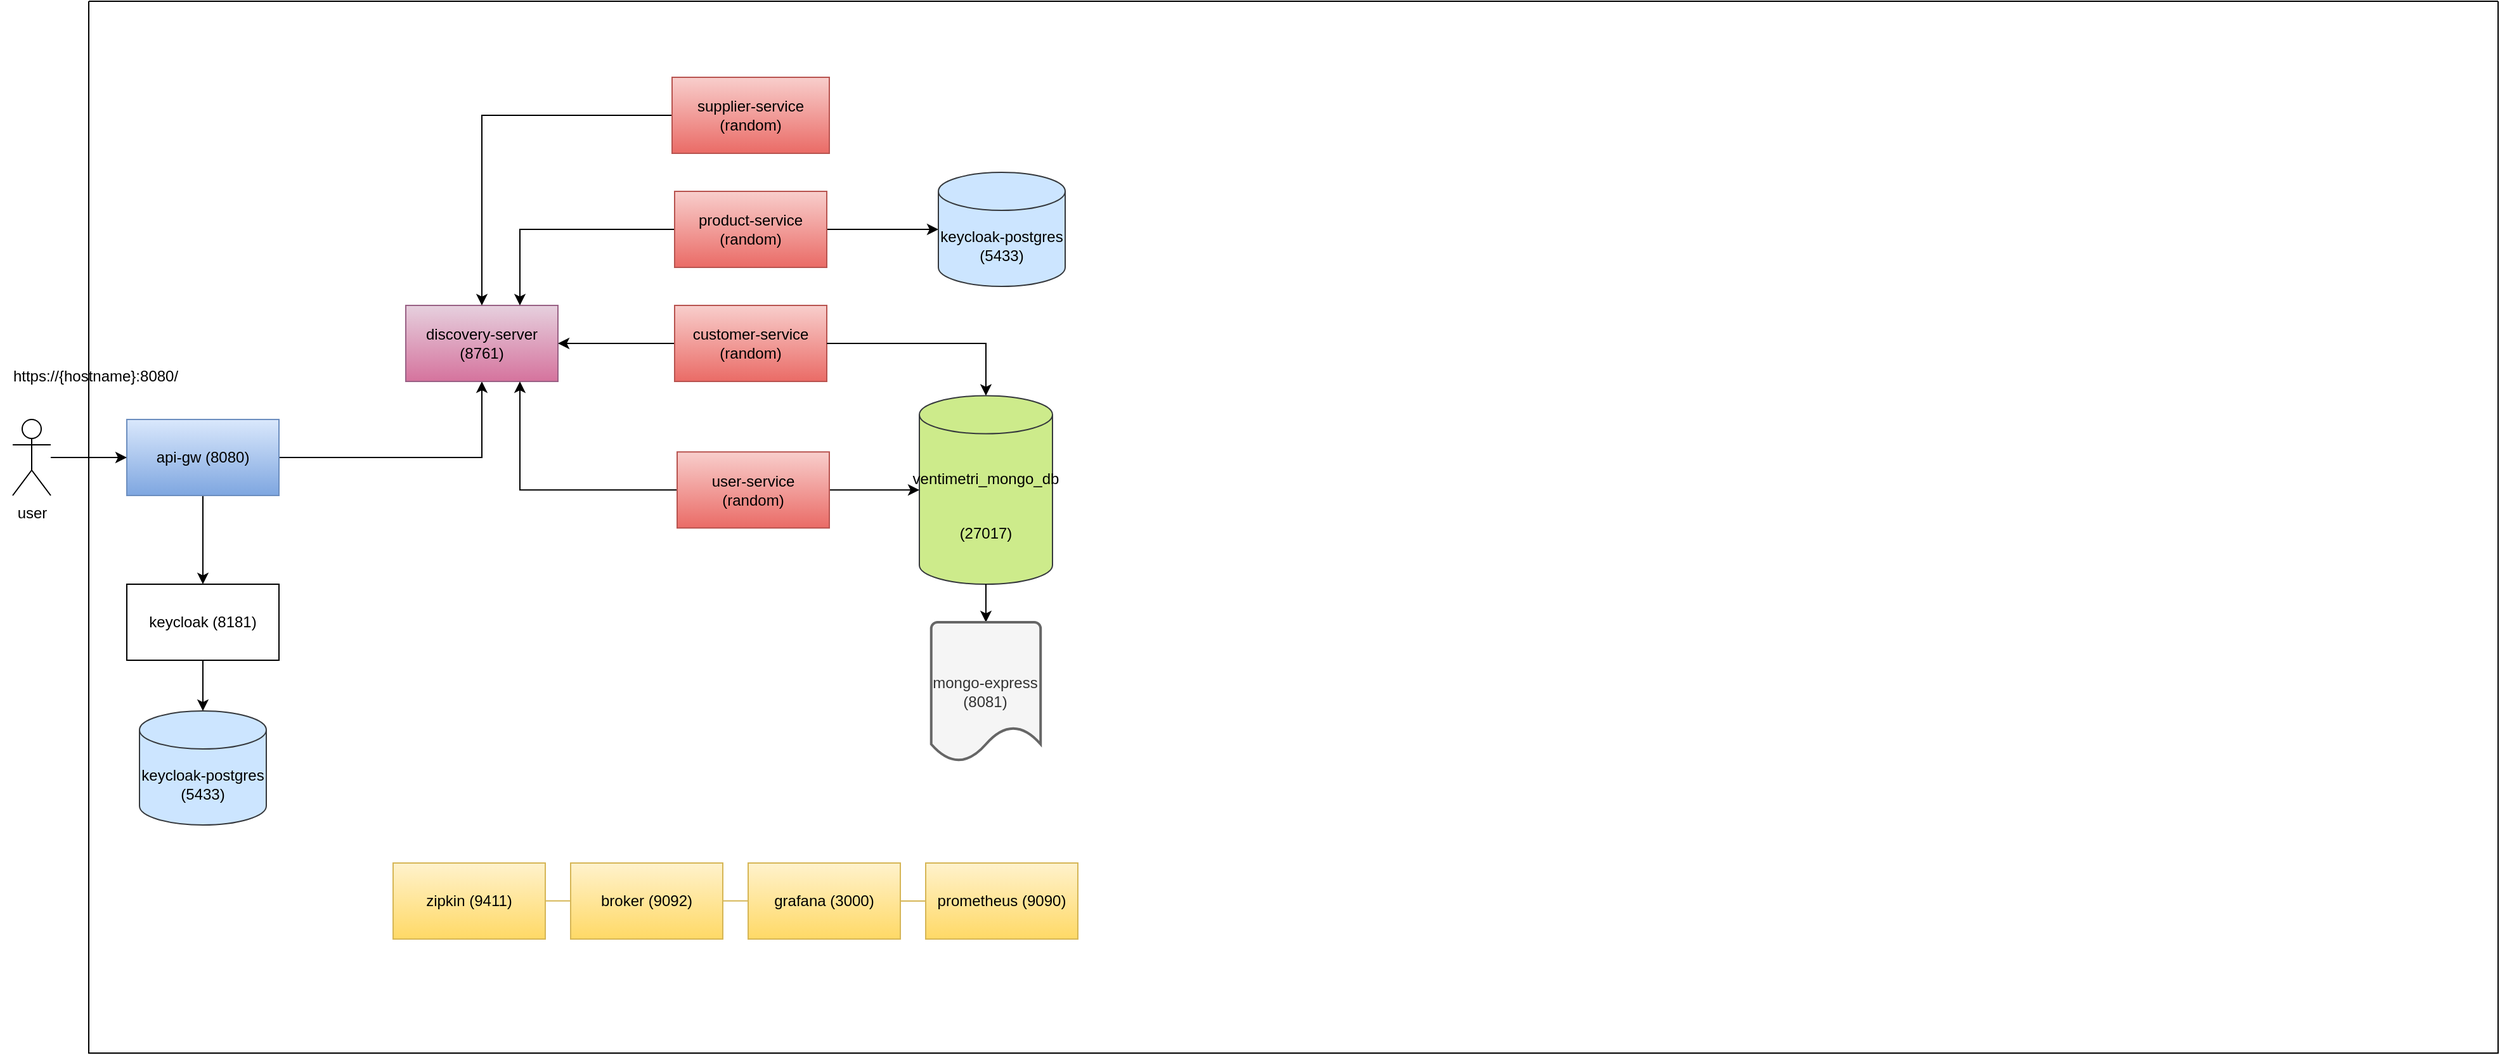 <mxfile version="22.0.6" type="github">
  <diagram name="Page-1" id="3L_BJHFlt_Xqs4L_v1Af">
    <mxGraphModel dx="2336" dy="1958" grid="1" gridSize="10" guides="1" tooltips="1" connect="1" arrows="1" fold="1" page="1" pageScale="1" pageWidth="827" pageHeight="1169" math="0" shadow="0">
      <root>
        <mxCell id="0" />
        <mxCell id="1" parent="0" />
        <mxCell id="LZMtIkJjisC_x56uzXUe-4" style="edgeStyle=orthogonalEdgeStyle;rounded=0;orthogonalLoop=1;jettySize=auto;html=1;exitX=0.5;exitY=1;exitDx=0;exitDy=0;entryX=0.5;entryY=0;entryDx=0;entryDy=0;" edge="1" parent="1" source="LZMtIkJjisC_x56uzXUe-1" target="LZMtIkJjisC_x56uzXUe-3">
          <mxGeometry relative="1" as="geometry" />
        </mxCell>
        <mxCell id="LZMtIkJjisC_x56uzXUe-11" style="edgeStyle=orthogonalEdgeStyle;rounded=0;orthogonalLoop=1;jettySize=auto;html=1;exitX=1;exitY=0.5;exitDx=0;exitDy=0;entryX=0.5;entryY=1;entryDx=0;entryDy=0;" edge="1" parent="1" source="LZMtIkJjisC_x56uzXUe-1" target="LZMtIkJjisC_x56uzXUe-5">
          <mxGeometry relative="1" as="geometry" />
        </mxCell>
        <mxCell id="LZMtIkJjisC_x56uzXUe-1" value="api-gw (8080)" style="rounded=0;whiteSpace=wrap;html=1;fillColor=#dae8fc;strokeColor=#6c8ebf;gradientColor=#7ea6e0;" vertex="1" parent="1">
          <mxGeometry x="-140" y="60" width="120" height="60" as="geometry" />
        </mxCell>
        <mxCell id="LZMtIkJjisC_x56uzXUe-2" value="" style="endArrow=classic;html=1;rounded=0;" edge="1" parent="1">
          <mxGeometry width="50" height="50" relative="1" as="geometry">
            <mxPoint x="-200" y="90" as="sourcePoint" />
            <mxPoint x="-140" y="90" as="targetPoint" />
          </mxGeometry>
        </mxCell>
        <mxCell id="LZMtIkJjisC_x56uzXUe-3" value="keycloak (8181)" style="rounded=0;whiteSpace=wrap;html=1;" vertex="1" parent="1">
          <mxGeometry x="-140" y="190" width="120" height="60" as="geometry" />
        </mxCell>
        <mxCell id="LZMtIkJjisC_x56uzXUe-5" value="discovery-server (8761)" style="rounded=0;whiteSpace=wrap;html=1;fillColor=#e6d0de;strokeColor=#996185;gradientColor=#d5739d;" vertex="1" parent="1">
          <mxGeometry x="80" y="-30" width="120" height="60" as="geometry" />
        </mxCell>
        <mxCell id="LZMtIkJjisC_x56uzXUe-6" value="keycloak-postgres (5433)" style="shape=cylinder3;whiteSpace=wrap;html=1;boundedLbl=1;backgroundOutline=1;size=15;fillColor=#cce5ff;strokeColor=#36393d;" vertex="1" parent="1">
          <mxGeometry x="-130" y="290" width="100" height="90" as="geometry" />
        </mxCell>
        <mxCell id="LZMtIkJjisC_x56uzXUe-7" style="edgeStyle=orthogonalEdgeStyle;rounded=0;orthogonalLoop=1;jettySize=auto;html=1;exitX=0.5;exitY=1;exitDx=0;exitDy=0;entryX=0.5;entryY=0;entryDx=0;entryDy=0;entryPerimeter=0;" edge="1" parent="1" source="LZMtIkJjisC_x56uzXUe-3" target="LZMtIkJjisC_x56uzXUe-6">
          <mxGeometry relative="1" as="geometry" />
        </mxCell>
        <mxCell id="LZMtIkJjisC_x56uzXUe-9" style="edgeStyle=orthogonalEdgeStyle;rounded=0;orthogonalLoop=1;jettySize=auto;html=1;exitX=0;exitY=0.5;exitDx=0;exitDy=0;entryX=0;entryY=0.5;entryDx=0;entryDy=0;entryPerimeter=0;fillColor=#f8cecc;strokeColor=#b85450;gradientColor=#ea6b66;" edge="1" parent="1" source="LZMtIkJjisC_x56uzXUe-8" target="LZMtIkJjisC_x56uzXUe-8">
          <mxGeometry relative="1" as="geometry" />
        </mxCell>
        <mxCell id="LZMtIkJjisC_x56uzXUe-10" style="edgeStyle=orthogonalEdgeStyle;rounded=0;orthogonalLoop=1;jettySize=auto;html=1;exitX=0;exitY=0.5;exitDx=0;exitDy=0;entryX=1;entryY=0.5;entryDx=0;entryDy=0;" edge="1" parent="1" source="LZMtIkJjisC_x56uzXUe-8" target="LZMtIkJjisC_x56uzXUe-5">
          <mxGeometry relative="1" as="geometry" />
        </mxCell>
        <mxCell id="LZMtIkJjisC_x56uzXUe-8" value="customer-service (random)" style="rounded=0;whiteSpace=wrap;html=1;fillColor=#f8cecc;strokeColor=#b85450;gradientColor=#ea6b66;" vertex="1" parent="1">
          <mxGeometry x="292" y="-30" width="120" height="60" as="geometry" />
        </mxCell>
        <mxCell id="LZMtIkJjisC_x56uzXUe-14" style="edgeStyle=orthogonalEdgeStyle;rounded=0;orthogonalLoop=1;jettySize=auto;html=1;exitX=0;exitY=0.5;exitDx=0;exitDy=0;entryX=0.75;entryY=1;entryDx=0;entryDy=0;" edge="1" parent="1" source="LZMtIkJjisC_x56uzXUe-13" target="LZMtIkJjisC_x56uzXUe-5">
          <mxGeometry relative="1" as="geometry" />
        </mxCell>
        <mxCell id="LZMtIkJjisC_x56uzXUe-15" style="edgeStyle=orthogonalEdgeStyle;rounded=0;orthogonalLoop=1;jettySize=auto;html=1;exitX=0;exitY=0.5;exitDx=0;exitDy=0;entryX=0;entryY=0.5;entryDx=0;entryDy=0;entryPerimeter=0;fillColor=#f8cecc;strokeColor=#b85450;gradientColor=#ea6b66;" edge="1" parent="1" source="LZMtIkJjisC_x56uzXUe-16" target="LZMtIkJjisC_x56uzXUe-16">
          <mxGeometry relative="1" as="geometry" />
        </mxCell>
        <mxCell id="LZMtIkJjisC_x56uzXUe-17" style="edgeStyle=orthogonalEdgeStyle;rounded=0;orthogonalLoop=1;jettySize=auto;html=1;exitX=0;exitY=0.5;exitDx=0;exitDy=0;entryX=0.75;entryY=0;entryDx=0;entryDy=0;" edge="1" parent="1" source="LZMtIkJjisC_x56uzXUe-16" target="LZMtIkJjisC_x56uzXUe-5">
          <mxGeometry relative="1" as="geometry" />
        </mxCell>
        <mxCell id="LZMtIkJjisC_x56uzXUe-62" style="edgeStyle=orthogonalEdgeStyle;rounded=0;orthogonalLoop=1;jettySize=auto;html=1;exitX=1;exitY=0.5;exitDx=0;exitDy=0;entryX=0;entryY=0.5;entryDx=0;entryDy=0;entryPerimeter=0;" edge="1" parent="1" source="LZMtIkJjisC_x56uzXUe-16" target="LZMtIkJjisC_x56uzXUe-61">
          <mxGeometry relative="1" as="geometry">
            <mxPoint x="440" y="-89.5" as="targetPoint" />
          </mxGeometry>
        </mxCell>
        <mxCell id="LZMtIkJjisC_x56uzXUe-16" value="product-service (random)" style="rounded=0;whiteSpace=wrap;html=1;fillColor=#f8cecc;strokeColor=#b85450;gradientColor=#ea6b66;" vertex="1" parent="1">
          <mxGeometry x="292" y="-120" width="120" height="60" as="geometry" />
        </mxCell>
        <mxCell id="LZMtIkJjisC_x56uzXUe-18" style="edgeStyle=orthogonalEdgeStyle;rounded=0;orthogonalLoop=1;jettySize=auto;html=1;exitX=0;exitY=0.5;exitDx=0;exitDy=0;entryX=0;entryY=0.5;entryDx=0;entryDy=0;entryPerimeter=0;fillColor=#f8cecc;strokeColor=#b85450;gradientColor=#ea6b66;" edge="1" parent="1" source="LZMtIkJjisC_x56uzXUe-19" target="LZMtIkJjisC_x56uzXUe-19">
          <mxGeometry relative="1" as="geometry" />
        </mxCell>
        <mxCell id="LZMtIkJjisC_x56uzXUe-20" style="edgeStyle=orthogonalEdgeStyle;rounded=0;orthogonalLoop=1;jettySize=auto;html=1;exitX=0;exitY=0.5;exitDx=0;exitDy=0;entryX=0.5;entryY=0;entryDx=0;entryDy=0;" edge="1" parent="1" source="LZMtIkJjisC_x56uzXUe-19" target="LZMtIkJjisC_x56uzXUe-5">
          <mxGeometry relative="1" as="geometry" />
        </mxCell>
        <mxCell id="LZMtIkJjisC_x56uzXUe-19" value="supplier-service (random)" style="rounded=0;whiteSpace=wrap;html=1;fillColor=#f8cecc;strokeColor=#b85450;gradientColor=#ea6b66;" vertex="1" parent="1">
          <mxGeometry x="290" y="-210" width="124" height="60" as="geometry" />
        </mxCell>
        <mxCell id="LZMtIkJjisC_x56uzXUe-21" value="&lt;div&gt;ventimetri_mongo_db&lt;/div&gt;&lt;br&gt;&lt;br&gt;(27017)" style="shape=cylinder3;whiteSpace=wrap;html=1;boundedLbl=1;backgroundOutline=1;size=15;fillColor=#cdeb8b;strokeColor=#36393d;" vertex="1" parent="1">
          <mxGeometry x="485" y="41.25" width="105" height="148.75" as="geometry" />
        </mxCell>
        <mxCell id="LZMtIkJjisC_x56uzXUe-22" style="edgeStyle=orthogonalEdgeStyle;rounded=0;orthogonalLoop=1;jettySize=auto;html=1;exitX=1;exitY=0.5;exitDx=0;exitDy=0;entryX=0;entryY=0.5;entryDx=0;entryDy=0;entryPerimeter=0;" edge="1" parent="1" source="LZMtIkJjisC_x56uzXUe-13" target="LZMtIkJjisC_x56uzXUe-21">
          <mxGeometry relative="1" as="geometry" />
        </mxCell>
        <mxCell id="LZMtIkJjisC_x56uzXUe-24" style="edgeStyle=orthogonalEdgeStyle;rounded=0;orthogonalLoop=1;jettySize=auto;html=1;exitX=0.5;exitY=1;exitDx=0;exitDy=0;exitPerimeter=0;entryX=0.5;entryY=0;entryDx=0;entryDy=0;entryPerimeter=0;" edge="1" parent="1" source="LZMtIkJjisC_x56uzXUe-21" target="LZMtIkJjisC_x56uzXUe-23">
          <mxGeometry relative="1" as="geometry" />
        </mxCell>
        <mxCell id="LZMtIkJjisC_x56uzXUe-26" style="edgeStyle=orthogonalEdgeStyle;rounded=0;orthogonalLoop=1;jettySize=auto;html=1;exitX=0;exitY=0.5;exitDx=0;exitDy=0;entryX=0;entryY=0.5;entryDx=0;entryDy=0;entryPerimeter=0;fillColor=#fff2cc;strokeColor=#d6b656;gradientColor=#ffd966;" edge="1" parent="1" source="LZMtIkJjisC_x56uzXUe-27" target="LZMtIkJjisC_x56uzXUe-27">
          <mxGeometry relative="1" as="geometry" />
        </mxCell>
        <mxCell id="LZMtIkJjisC_x56uzXUe-27" value="zipkin (9411)" style="rounded=0;whiteSpace=wrap;html=1;fillColor=#fff2cc;strokeColor=#d6b656;gradientColor=#ffd966;" vertex="1" parent="1">
          <mxGeometry x="70" y="410" width="120" height="60" as="geometry" />
        </mxCell>
        <mxCell id="LZMtIkJjisC_x56uzXUe-28" style="edgeStyle=orthogonalEdgeStyle;rounded=0;orthogonalLoop=1;jettySize=auto;html=1;exitX=0;exitY=0.5;exitDx=0;exitDy=0;entryX=0;entryY=0.5;entryDx=0;entryDy=0;entryPerimeter=0;fillColor=#fff2cc;strokeColor=#d6b656;gradientColor=#ffd966;" edge="1" parent="1">
          <mxGeometry relative="1" as="geometry">
            <mxPoint x="480" y="430" as="sourcePoint" />
            <mxPoint x="480" y="430" as="targetPoint" />
          </mxGeometry>
        </mxCell>
        <mxCell id="LZMtIkJjisC_x56uzXUe-29" value="broker (9092)" style="rounded=0;whiteSpace=wrap;html=1;fillColor=#fff2cc;strokeColor=#d6b656;gradientColor=#ffd966;" vertex="1" parent="1">
          <mxGeometry x="210" y="410" width="120" height="60" as="geometry" />
        </mxCell>
        <mxCell id="LZMtIkJjisC_x56uzXUe-31" style="edgeStyle=orthogonalEdgeStyle;rounded=0;orthogonalLoop=1;jettySize=auto;html=1;exitX=0;exitY=0.5;exitDx=0;exitDy=0;entryX=0;entryY=0.5;entryDx=0;entryDy=0;entryPerimeter=0;fillColor=#fff2cc;strokeColor=#d6b656;gradientColor=#ffd966;" edge="1" parent="1" source="LZMtIkJjisC_x56uzXUe-32" target="LZMtIkJjisC_x56uzXUe-32">
          <mxGeometry relative="1" as="geometry" />
        </mxCell>
        <mxCell id="LZMtIkJjisC_x56uzXUe-32" value="grafana (3000)" style="rounded=0;whiteSpace=wrap;html=1;fillColor=#fff2cc;strokeColor=#d6b656;gradientColor=#ffd966;" vertex="1" parent="1">
          <mxGeometry x="350" y="410" width="120" height="60" as="geometry" />
        </mxCell>
        <mxCell id="LZMtIkJjisC_x56uzXUe-33" style="edgeStyle=orthogonalEdgeStyle;rounded=0;orthogonalLoop=1;jettySize=auto;html=1;exitX=0;exitY=0.5;exitDx=0;exitDy=0;entryX=0;entryY=0.5;entryDx=0;entryDy=0;entryPerimeter=0;fillColor=#fff2cc;strokeColor=#d6b656;gradientColor=#ffd966;" edge="1" parent="1" source="LZMtIkJjisC_x56uzXUe-34" target="LZMtIkJjisC_x56uzXUe-34">
          <mxGeometry relative="1" as="geometry" />
        </mxCell>
        <mxCell id="LZMtIkJjisC_x56uzXUe-34" value="prometheus (9090)" style="rounded=0;whiteSpace=wrap;html=1;fillColor=#fff2cc;strokeColor=#d6b656;gradientColor=#ffd966;" vertex="1" parent="1">
          <mxGeometry x="490" y="410" width="120" height="60" as="geometry" />
        </mxCell>
        <mxCell id="LZMtIkJjisC_x56uzXUe-35" value="" style="endArrow=none;html=1;rounded=0;exitX=1;exitY=0.5;exitDx=0;exitDy=0;entryX=0;entryY=0.5;entryDx=0;entryDy=0;fillColor=#fff2cc;gradientColor=#ffd966;strokeColor=#d6b656;" edge="1" parent="1" source="LZMtIkJjisC_x56uzXUe-32" target="LZMtIkJjisC_x56uzXUe-34">
          <mxGeometry width="50" height="50" relative="1" as="geometry">
            <mxPoint x="440" y="380" as="sourcePoint" />
            <mxPoint x="490" y="330" as="targetPoint" />
          </mxGeometry>
        </mxCell>
        <mxCell id="LZMtIkJjisC_x56uzXUe-36" value="" style="endArrow=none;html=1;rounded=0;exitX=1;exitY=0.5;exitDx=0;exitDy=0;entryX=0;entryY=0.5;entryDx=0;entryDy=0;fillColor=#fff2cc;gradientColor=#ffd966;strokeColor=#d6b656;" edge="1" parent="1">
          <mxGeometry width="50" height="50" relative="1" as="geometry">
            <mxPoint x="330" y="439.88" as="sourcePoint" />
            <mxPoint x="350" y="439.88" as="targetPoint" />
          </mxGeometry>
        </mxCell>
        <mxCell id="LZMtIkJjisC_x56uzXUe-37" value="" style="endArrow=none;html=1;rounded=0;exitX=1;exitY=0.5;exitDx=0;exitDy=0;entryX=0;entryY=0.5;entryDx=0;entryDy=0;fillColor=#fff2cc;gradientColor=#ffd966;strokeColor=#d6b656;" edge="1" parent="1">
          <mxGeometry width="50" height="50" relative="1" as="geometry">
            <mxPoint x="190" y="439.83" as="sourcePoint" />
            <mxPoint x="210" y="439.83" as="targetPoint" />
            <Array as="points">
              <mxPoint x="190" y="439.83" />
            </Array>
          </mxGeometry>
        </mxCell>
        <mxCell id="LZMtIkJjisC_x56uzXUe-38" value="user" style="shape=umlActor;verticalLabelPosition=bottom;verticalAlign=top;html=1;outlineConnect=0;" vertex="1" parent="1">
          <mxGeometry x="-230" y="60" width="30" height="60" as="geometry" />
        </mxCell>
        <mxCell id="LZMtIkJjisC_x56uzXUe-60" style="edgeStyle=orthogonalEdgeStyle;rounded=0;orthogonalLoop=1;jettySize=auto;html=1;exitX=1;exitY=0.5;exitDx=0;exitDy=0;entryX=0.5;entryY=0;entryDx=0;entryDy=0;entryPerimeter=0;" edge="1" parent="1" source="LZMtIkJjisC_x56uzXUe-8" target="LZMtIkJjisC_x56uzXUe-21">
          <mxGeometry relative="1" as="geometry" />
        </mxCell>
        <mxCell id="LZMtIkJjisC_x56uzXUe-61" value="keycloak-postgres (5433)" style="shape=cylinder3;whiteSpace=wrap;html=1;boundedLbl=1;backgroundOutline=1;size=15;fillColor=#cce5ff;strokeColor=#36393d;" vertex="1" parent="1">
          <mxGeometry x="500" y="-135" width="100" height="90" as="geometry" />
        </mxCell>
        <mxCell id="LZMtIkJjisC_x56uzXUe-63" value="" style="swimlane;startSize=0;" vertex="1" parent="1">
          <mxGeometry x="-170" y="-270" width="1900" height="830" as="geometry" />
        </mxCell>
        <mxCell id="LZMtIkJjisC_x56uzXUe-13" value="user-service &lt;br&gt;(random)" style="rounded=0;whiteSpace=wrap;html=1;fillColor=#f8cecc;strokeColor=#b85450;gradientColor=#ea6b66;" vertex="1" parent="LZMtIkJjisC_x56uzXUe-63">
          <mxGeometry x="464" y="355.63" width="120" height="60" as="geometry" />
        </mxCell>
        <mxCell id="LZMtIkJjisC_x56uzXUe-12" style="edgeStyle=orthogonalEdgeStyle;rounded=0;orthogonalLoop=1;jettySize=auto;html=1;exitX=0;exitY=0.5;exitDx=0;exitDy=0;entryX=0;entryY=0.5;entryDx=0;entryDy=0;entryPerimeter=0;fillColor=#f8cecc;strokeColor=#b85450;gradientColor=#ea6b66;" edge="1" parent="LZMtIkJjisC_x56uzXUe-63" source="LZMtIkJjisC_x56uzXUe-13" target="LZMtIkJjisC_x56uzXUe-13">
          <mxGeometry relative="1" as="geometry" />
        </mxCell>
        <mxCell id="LZMtIkJjisC_x56uzXUe-23" value="mongo-express (8081)" style="strokeWidth=2;html=1;shape=mxgraph.flowchart.document2;whiteSpace=wrap;size=0.25;fillColor=#f5f5f5;fontColor=#333333;strokeColor=#666666;" vertex="1" parent="LZMtIkJjisC_x56uzXUe-63">
          <mxGeometry x="664.37" y="490" width="86.25" height="110" as="geometry" />
        </mxCell>
        <mxCell id="LZMtIkJjisC_x56uzXUe-64" value="https://{hostname}:8080/" style="text;html=1;align=center;verticalAlign=middle;resizable=0;points=[];autosize=1;strokeColor=none;fillColor=none;" vertex="1" parent="1">
          <mxGeometry x="-240" y="11.25" width="150" height="30" as="geometry" />
        </mxCell>
      </root>
    </mxGraphModel>
  </diagram>
</mxfile>
